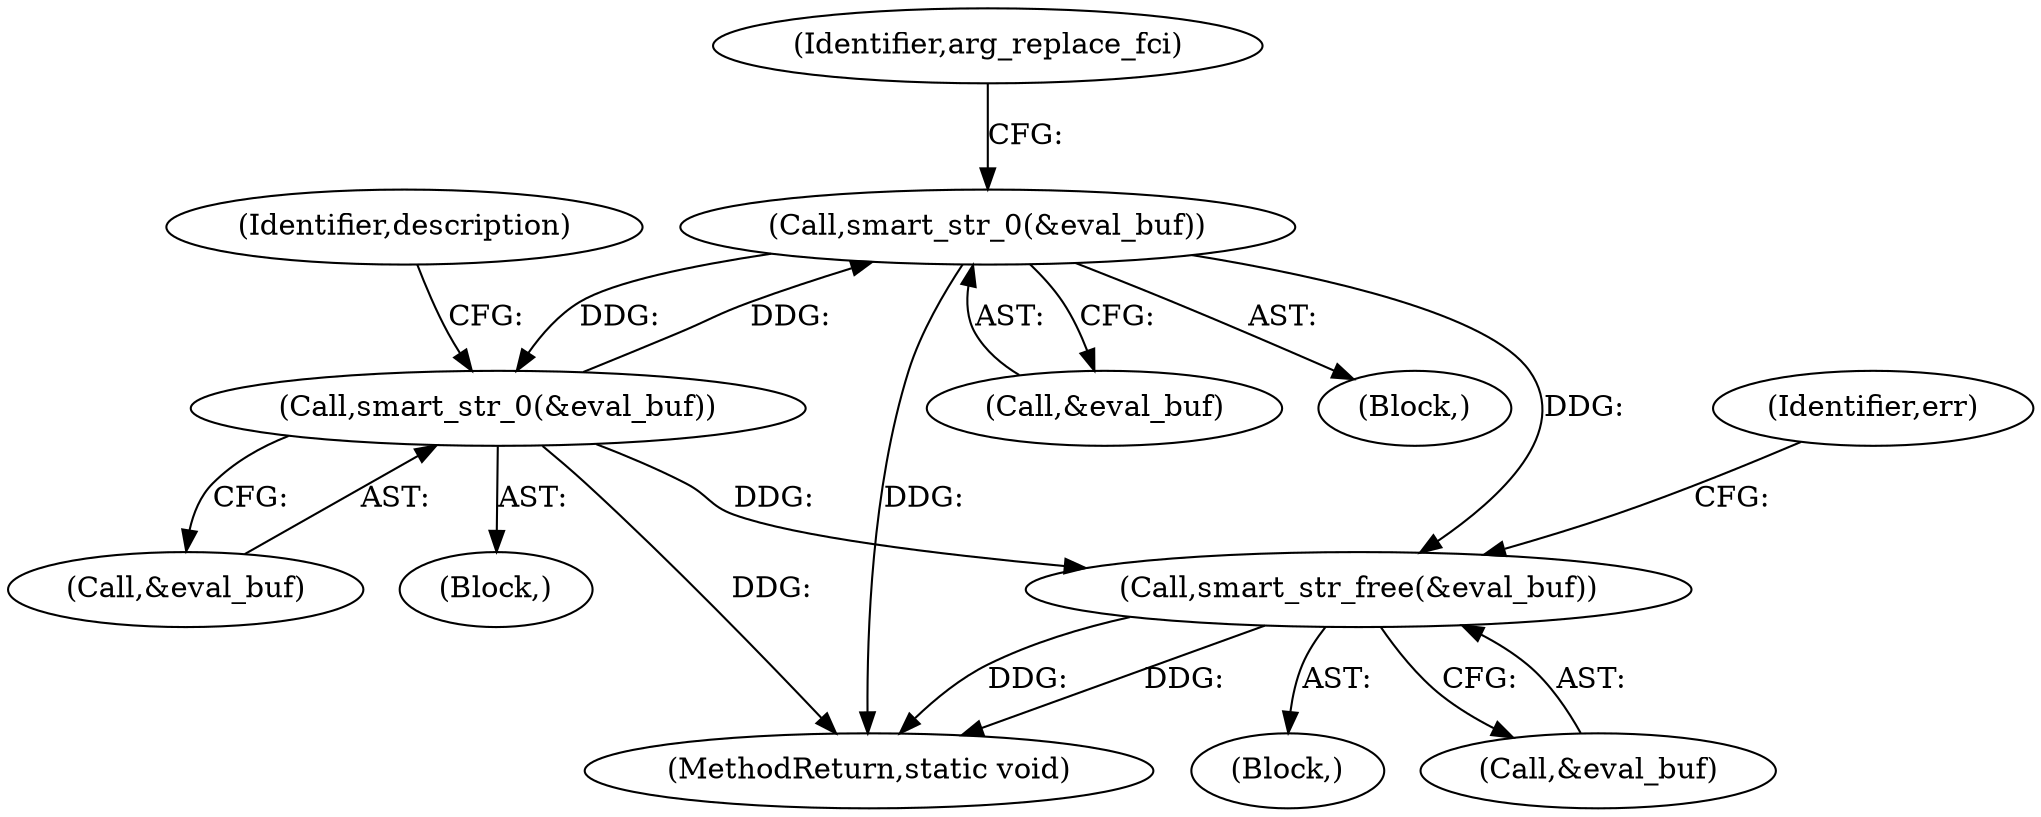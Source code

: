 digraph "0_php-src_5b597a2e5b28e2d5a52fc1be13f425f08f47cb62?w=1_1@API" {
"1000712" [label="(Call,smart_str_free(&eval_buf))"];
"1000565" [label="(Call,smart_str_0(&eval_buf))"];
"1000619" [label="(Call,smart_str_0(&eval_buf))"];
"1000570" [label="(Identifier,arg_replace_fci)"];
"1000566" [label="(Call,&eval_buf)"];
"1000117" [label="(Block,)"];
"1000713" [label="(Call,&eval_buf)"];
"1000565" [label="(Call,smart_str_0(&eval_buf))"];
"1000617" [label="(Block,)"];
"1000712" [label="(Call,smart_str_free(&eval_buf))"];
"1000717" [label="(Identifier,err)"];
"1000619" [label="(Call,smart_str_0(&eval_buf))"];
"1000743" [label="(MethodReturn,static void)"];
"1000517" [label="(Block,)"];
"1000624" [label="(Identifier,description)"];
"1000620" [label="(Call,&eval_buf)"];
"1000712" -> "1000117"  [label="AST: "];
"1000712" -> "1000713"  [label="CFG: "];
"1000713" -> "1000712"  [label="AST: "];
"1000717" -> "1000712"  [label="CFG: "];
"1000712" -> "1000743"  [label="DDG: "];
"1000712" -> "1000743"  [label="DDG: "];
"1000565" -> "1000712"  [label="DDG: "];
"1000619" -> "1000712"  [label="DDG: "];
"1000565" -> "1000517"  [label="AST: "];
"1000565" -> "1000566"  [label="CFG: "];
"1000566" -> "1000565"  [label="AST: "];
"1000570" -> "1000565"  [label="CFG: "];
"1000565" -> "1000743"  [label="DDG: "];
"1000619" -> "1000565"  [label="DDG: "];
"1000565" -> "1000619"  [label="DDG: "];
"1000619" -> "1000617"  [label="AST: "];
"1000619" -> "1000620"  [label="CFG: "];
"1000620" -> "1000619"  [label="AST: "];
"1000624" -> "1000619"  [label="CFG: "];
"1000619" -> "1000743"  [label="DDG: "];
}
